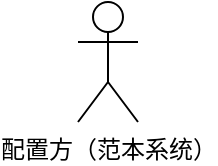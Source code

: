 <mxfile version="24.6.5" type="github">
  <diagram name="第 1 页" id="jYzNTIqj58scbmequCgL">
    <mxGraphModel dx="911" dy="465" grid="1" gridSize="10" guides="1" tooltips="1" connect="1" arrows="1" fold="1" page="1" pageScale="1" pageWidth="827" pageHeight="1169" math="0" shadow="0">
      <root>
        <mxCell id="0" />
        <mxCell id="1" parent="0" />
        <mxCell id="XLkg81pJtROMtvlLPJwn-1" value="配置方（范本系统）" style="shape=umlActor;verticalLabelPosition=bottom;verticalAlign=top;html=1;" vertex="1" parent="1">
          <mxGeometry x="40" y="100" width="30" height="60" as="geometry" />
        </mxCell>
      </root>
    </mxGraphModel>
  </diagram>
</mxfile>
